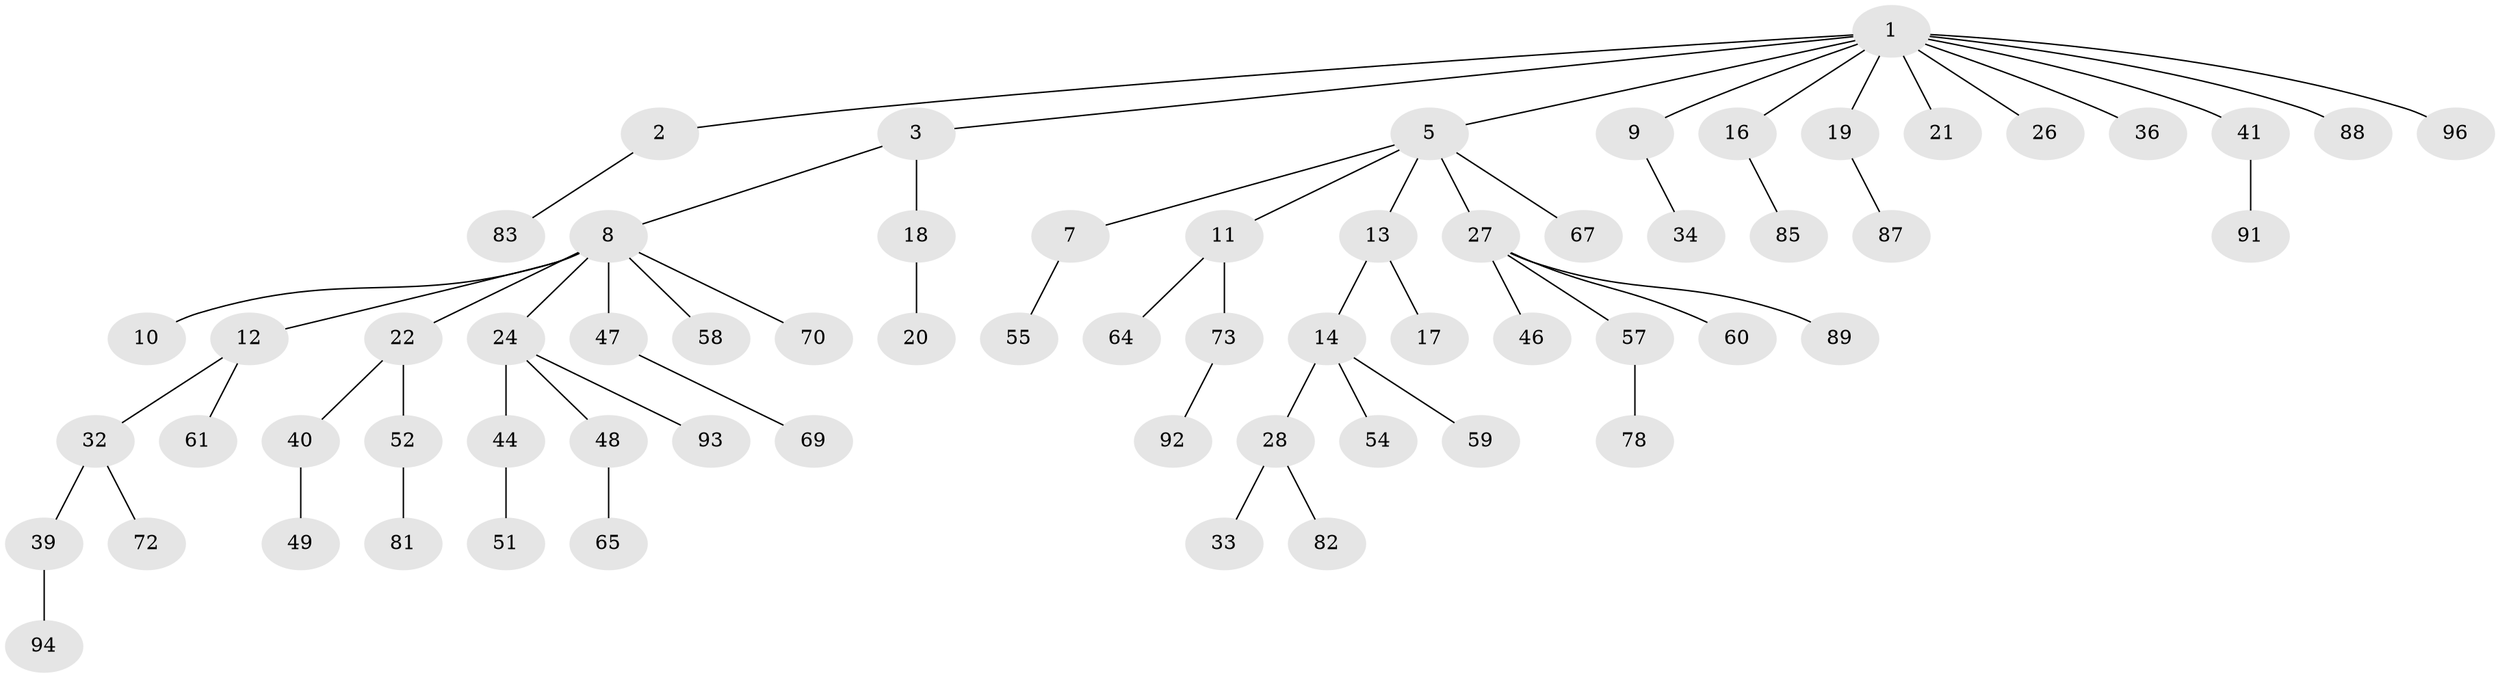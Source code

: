 // original degree distribution, {8: 0.010416666666666666, 2: 0.3020833333333333, 4: 0.07291666666666667, 1: 0.4791666666666667, 5: 0.010416666666666666, 6: 0.010416666666666666, 9: 0.010416666666666666, 3: 0.10416666666666667}
// Generated by graph-tools (version 1.1) at 2025/42/03/06/25 10:42:06]
// undirected, 64 vertices, 63 edges
graph export_dot {
graph [start="1"]
  node [color=gray90,style=filled];
  1 [super="+6"];
  2 [super="+63"];
  3 [super="+4"];
  5 [super="+23"];
  7;
  8 [super="+50"];
  9;
  10;
  11 [super="+25"];
  12 [super="+30"];
  13;
  14 [super="+15"];
  16 [super="+38"];
  17;
  18 [super="+77"];
  19 [super="+29"];
  20;
  21;
  22 [super="+74"];
  24 [super="+35"];
  26 [super="+37"];
  27 [super="+31"];
  28 [super="+75"];
  32 [super="+42"];
  33 [super="+68"];
  34 [super="+43"];
  36;
  39 [super="+76"];
  40 [super="+45"];
  41 [super="+62"];
  44;
  46;
  47 [super="+56"];
  48;
  49 [super="+53"];
  51 [super="+71"];
  52;
  54 [super="+84"];
  55 [super="+90"];
  57;
  58 [super="+66"];
  59;
  60;
  61;
  64;
  65 [super="+79"];
  67;
  69;
  70;
  72;
  73;
  78 [super="+80"];
  81 [super="+86"];
  82;
  83;
  85;
  87;
  88;
  89;
  91;
  92;
  93;
  94 [super="+95"];
  96;
  1 -- 2;
  1 -- 3;
  1 -- 5;
  1 -- 16;
  1 -- 19;
  1 -- 21;
  1 -- 36;
  1 -- 96;
  1 -- 88;
  1 -- 9;
  1 -- 26;
  1 -- 41;
  2 -- 83;
  3 -- 8;
  3 -- 18;
  5 -- 7;
  5 -- 11;
  5 -- 13;
  5 -- 27;
  5 -- 67;
  7 -- 55;
  8 -- 10;
  8 -- 12;
  8 -- 22;
  8 -- 24;
  8 -- 47;
  8 -- 58;
  8 -- 70;
  9 -- 34;
  11 -- 73;
  11 -- 64;
  12 -- 32;
  12 -- 61;
  13 -- 14;
  13 -- 17;
  14 -- 28;
  14 -- 59;
  14 -- 54;
  16 -- 85;
  18 -- 20;
  19 -- 87;
  22 -- 40;
  22 -- 52;
  24 -- 48;
  24 -- 44;
  24 -- 93;
  27 -- 46;
  27 -- 89;
  27 -- 60;
  27 -- 57;
  28 -- 33;
  28 -- 82;
  32 -- 39;
  32 -- 72;
  39 -- 94;
  40 -- 49;
  41 -- 91;
  44 -- 51;
  47 -- 69;
  48 -- 65;
  52 -- 81;
  57 -- 78;
  73 -- 92;
}
